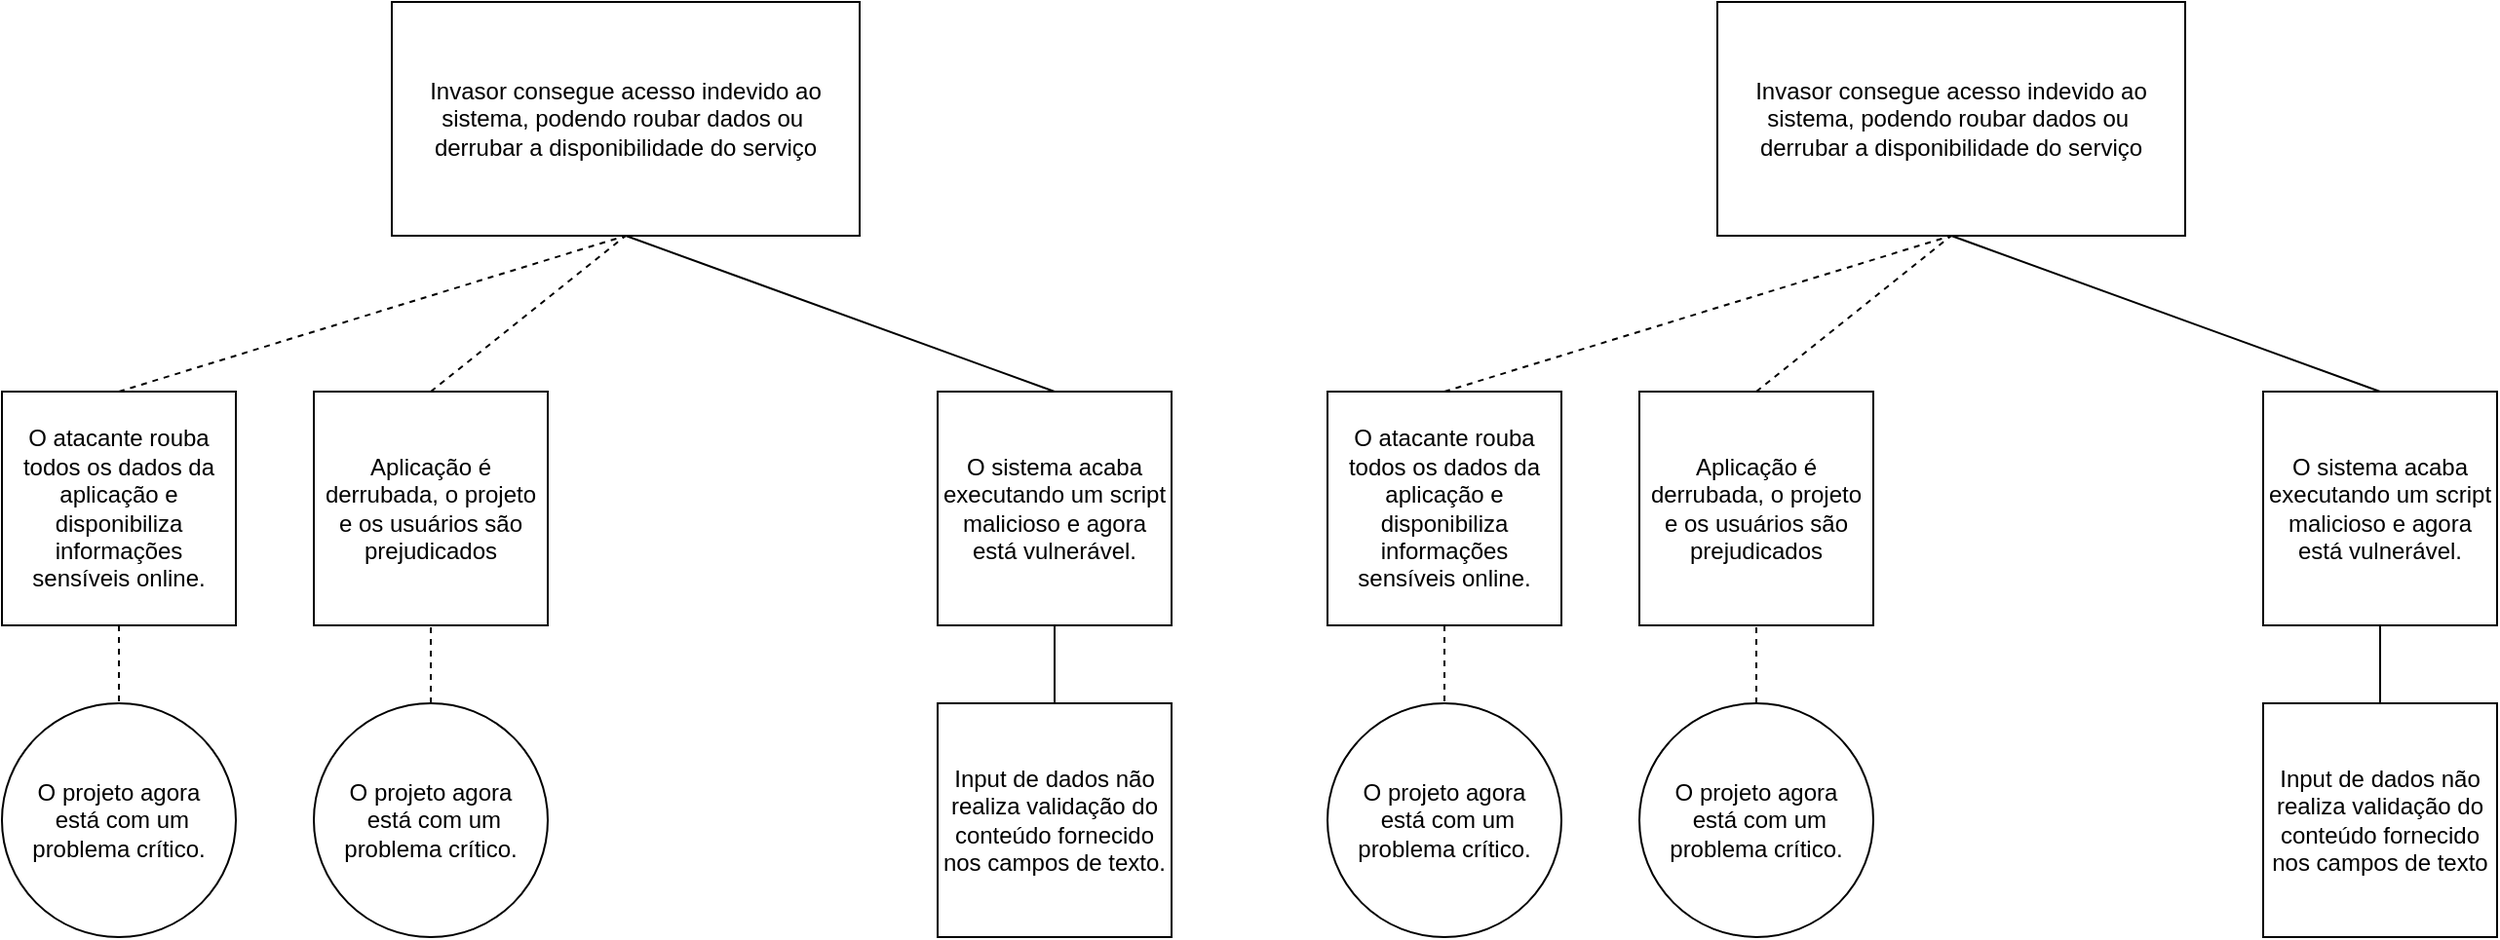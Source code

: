 <mxfile version="24.4.9" type="github">
  <diagram name="Page-1" id="gvLxUHFnU8IZa0GzhTcP">
    <mxGraphModel dx="1434" dy="754" grid="1" gridSize="10" guides="1" tooltips="1" connect="1" arrows="1" fold="1" page="1" pageScale="1" pageWidth="850" pageHeight="1100" math="0" shadow="0">
      <root>
        <mxCell id="0" />
        <mxCell id="1" parent="0" />
        <mxCell id="pdy4eW7sVPkmAU9u-iMV-1" value="Invasor consegue acesso indevido ao sistema, podendo roubar dados ou&amp;nbsp;&lt;div&gt;derrubar a disponibilidade do serviço&lt;/div&gt;" style="rounded=0;whiteSpace=wrap;html=1;" parent="1" vertex="1">
          <mxGeometry x="200" y="120" width="240" height="120" as="geometry" />
        </mxCell>
        <mxCell id="pdy4eW7sVPkmAU9u-iMV-2" value="O projeto agora&lt;div&gt;&amp;nbsp;está com um problema crítico.&lt;/div&gt;" style="ellipse;whiteSpace=wrap;html=1;aspect=fixed;" parent="1" vertex="1">
          <mxGeometry y="480" width="120" height="120" as="geometry" />
        </mxCell>
        <mxCell id="pdy4eW7sVPkmAU9u-iMV-3" value="" style="endArrow=none;dashed=1;html=1;rounded=0;exitX=0.5;exitY=1;exitDx=0;exitDy=0;entryX=0.5;entryY=0;entryDx=0;entryDy=0;" parent="1" source="pdy4eW7sVPkmAU9u-iMV-10" target="pdy4eW7sVPkmAU9u-iMV-2" edge="1">
          <mxGeometry width="50" height="50" relative="1" as="geometry">
            <mxPoint x="380" y="410" as="sourcePoint" />
            <mxPoint x="430" y="360" as="targetPoint" />
          </mxGeometry>
        </mxCell>
        <mxCell id="pdy4eW7sVPkmAU9u-iMV-4" value="O sistema acaba executando um script malicioso e agora está vulnerável." style="whiteSpace=wrap;html=1;aspect=fixed;" parent="1" vertex="1">
          <mxGeometry x="480" y="320" width="120" height="120" as="geometry" />
        </mxCell>
        <mxCell id="pdy4eW7sVPkmAU9u-iMV-7" value="" style="endArrow=none;html=1;rounded=0;entryX=0.5;entryY=1;entryDx=0;entryDy=0;exitX=0.5;exitY=0;exitDx=0;exitDy=0;" parent="1" source="pdy4eW7sVPkmAU9u-iMV-4" target="pdy4eW7sVPkmAU9u-iMV-1" edge="1">
          <mxGeometry width="50" height="50" relative="1" as="geometry">
            <mxPoint x="380" y="410" as="sourcePoint" />
            <mxPoint x="430" y="360" as="targetPoint" />
          </mxGeometry>
        </mxCell>
        <mxCell id="pdy4eW7sVPkmAU9u-iMV-8" value="Input de dados não realiza validação do conteúdo fornecido nos campos de texto." style="whiteSpace=wrap;html=1;aspect=fixed;" parent="1" vertex="1">
          <mxGeometry x="480" y="480" width="120" height="120" as="geometry" />
        </mxCell>
        <mxCell id="pdy4eW7sVPkmAU9u-iMV-9" value="" style="endArrow=none;html=1;rounded=0;entryX=0.5;entryY=1;entryDx=0;entryDy=0;exitX=0.5;exitY=0;exitDx=0;exitDy=0;" parent="1" source="pdy4eW7sVPkmAU9u-iMV-8" target="pdy4eW7sVPkmAU9u-iMV-4" edge="1">
          <mxGeometry width="50" height="50" relative="1" as="geometry">
            <mxPoint x="380" y="410" as="sourcePoint" />
            <mxPoint x="460" y="380" as="targetPoint" />
          </mxGeometry>
        </mxCell>
        <mxCell id="pdy4eW7sVPkmAU9u-iMV-10" value="O atacante rouba todos os dados da aplicação e disponibiliza informações sensíveis online." style="whiteSpace=wrap;html=1;aspect=fixed;" parent="1" vertex="1">
          <mxGeometry y="320" width="120" height="120" as="geometry" />
        </mxCell>
        <mxCell id="pdy4eW7sVPkmAU9u-iMV-11" value="" style="endArrow=none;dashed=1;html=1;rounded=0;entryX=0.5;entryY=1;entryDx=0;entryDy=0;exitX=0.5;exitY=0;exitDx=0;exitDy=0;" parent="1" source="pdy4eW7sVPkmAU9u-iMV-12" target="pdy4eW7sVPkmAU9u-iMV-1" edge="1">
          <mxGeometry width="50" height="50" relative="1" as="geometry">
            <mxPoint x="380" y="530" as="sourcePoint" />
            <mxPoint x="140" y="440" as="targetPoint" />
          </mxGeometry>
        </mxCell>
        <mxCell id="pdy4eW7sVPkmAU9u-iMV-12" value="Aplicação é derrubada, o projeto e os usuários são prejudicados" style="whiteSpace=wrap;html=1;aspect=fixed;" parent="1" vertex="1">
          <mxGeometry x="160" y="320" width="120" height="120" as="geometry" />
        </mxCell>
        <mxCell id="pdy4eW7sVPkmAU9u-iMV-13" value="O projeto agora&lt;div&gt;&amp;nbsp;está com um problema crítico.&lt;/div&gt;" style="ellipse;whiteSpace=wrap;html=1;aspect=fixed;" parent="1" vertex="1">
          <mxGeometry x="160" y="480" width="120" height="120" as="geometry" />
        </mxCell>
        <mxCell id="pdy4eW7sVPkmAU9u-iMV-14" value="" style="endArrow=none;dashed=1;html=1;rounded=0;entryX=0.5;entryY=1;entryDx=0;entryDy=0;exitX=0.5;exitY=0;exitDx=0;exitDy=0;" parent="1" source="pdy4eW7sVPkmAU9u-iMV-13" target="pdy4eW7sVPkmAU9u-iMV-12" edge="1">
          <mxGeometry width="50" height="50" relative="1" as="geometry">
            <mxPoint x="380" y="530" as="sourcePoint" />
            <mxPoint x="430" y="480" as="targetPoint" />
          </mxGeometry>
        </mxCell>
        <mxCell id="pdy4eW7sVPkmAU9u-iMV-15" value="" style="endArrow=none;dashed=1;html=1;rounded=0;entryX=0.5;entryY=1;entryDx=0;entryDy=0;exitX=0.5;exitY=0;exitDx=0;exitDy=0;" parent="1" source="pdy4eW7sVPkmAU9u-iMV-10" target="pdy4eW7sVPkmAU9u-iMV-1" edge="1">
          <mxGeometry width="50" height="50" relative="1" as="geometry">
            <mxPoint x="230" y="330" as="sourcePoint" />
            <mxPoint x="330" y="250" as="targetPoint" />
          </mxGeometry>
        </mxCell>
        <mxCell id="05OaDS_oxycDDYmmTc8Z-1" value="Invasor consegue acesso indevido ao sistema, podendo roubar dados ou&amp;nbsp;&lt;div&gt;derrubar a disponibilidade do serviço&lt;/div&gt;" style="rounded=0;whiteSpace=wrap;html=1;" vertex="1" parent="1">
          <mxGeometry x="880" y="120" width="240" height="120" as="geometry" />
        </mxCell>
        <mxCell id="05OaDS_oxycDDYmmTc8Z-2" value="O projeto agora&lt;div&gt;&amp;nbsp;está com um problema crítico.&lt;/div&gt;" style="ellipse;whiteSpace=wrap;html=1;aspect=fixed;" vertex="1" parent="1">
          <mxGeometry x="680" y="480" width="120" height="120" as="geometry" />
        </mxCell>
        <mxCell id="05OaDS_oxycDDYmmTc8Z-3" value="" style="endArrow=none;dashed=1;html=1;rounded=0;exitX=0.5;exitY=1;exitDx=0;exitDy=0;entryX=0.5;entryY=0;entryDx=0;entryDy=0;" edge="1" parent="1" source="05OaDS_oxycDDYmmTc8Z-8" target="05OaDS_oxycDDYmmTc8Z-2">
          <mxGeometry width="50" height="50" relative="1" as="geometry">
            <mxPoint x="1060" y="410" as="sourcePoint" />
            <mxPoint x="1110" y="360" as="targetPoint" />
          </mxGeometry>
        </mxCell>
        <mxCell id="05OaDS_oxycDDYmmTc8Z-4" value="O sistema acaba executando um script malicioso e agora está vulnerável." style="whiteSpace=wrap;html=1;aspect=fixed;" vertex="1" parent="1">
          <mxGeometry x="1160" y="320" width="120" height="120" as="geometry" />
        </mxCell>
        <mxCell id="05OaDS_oxycDDYmmTc8Z-5" value="" style="endArrow=none;html=1;rounded=0;entryX=0.5;entryY=1;entryDx=0;entryDy=0;exitX=0.5;exitY=0;exitDx=0;exitDy=0;" edge="1" parent="1" source="05OaDS_oxycDDYmmTc8Z-4" target="05OaDS_oxycDDYmmTc8Z-1">
          <mxGeometry width="50" height="50" relative="1" as="geometry">
            <mxPoint x="1060" y="410" as="sourcePoint" />
            <mxPoint x="1110" y="360" as="targetPoint" />
          </mxGeometry>
        </mxCell>
        <mxCell id="05OaDS_oxycDDYmmTc8Z-6" value="Input de dados não realiza validação do conteúdo fornecido nos campos de texto" style="whiteSpace=wrap;html=1;aspect=fixed;" vertex="1" parent="1">
          <mxGeometry x="1160" y="480" width="120" height="120" as="geometry" />
        </mxCell>
        <mxCell id="05OaDS_oxycDDYmmTc8Z-7" value="" style="endArrow=none;html=1;rounded=0;entryX=0.5;entryY=1;entryDx=0;entryDy=0;exitX=0.5;exitY=0;exitDx=0;exitDy=0;" edge="1" parent="1" source="05OaDS_oxycDDYmmTc8Z-6" target="05OaDS_oxycDDYmmTc8Z-4">
          <mxGeometry width="50" height="50" relative="1" as="geometry">
            <mxPoint x="1060" y="410" as="sourcePoint" />
            <mxPoint x="1140" y="380" as="targetPoint" />
          </mxGeometry>
        </mxCell>
        <mxCell id="05OaDS_oxycDDYmmTc8Z-8" value="O atacante rouba todos os dados da aplicação e disponibiliza informações sensíveis online." style="whiteSpace=wrap;html=1;aspect=fixed;" vertex="1" parent="1">
          <mxGeometry x="680" y="320" width="120" height="120" as="geometry" />
        </mxCell>
        <mxCell id="05OaDS_oxycDDYmmTc8Z-9" value="" style="endArrow=none;dashed=1;html=1;rounded=0;entryX=0.5;entryY=1;entryDx=0;entryDy=0;exitX=0.5;exitY=0;exitDx=0;exitDy=0;" edge="1" parent="1" source="05OaDS_oxycDDYmmTc8Z-10" target="05OaDS_oxycDDYmmTc8Z-1">
          <mxGeometry width="50" height="50" relative="1" as="geometry">
            <mxPoint x="1060" y="530" as="sourcePoint" />
            <mxPoint x="820" y="440" as="targetPoint" />
          </mxGeometry>
        </mxCell>
        <mxCell id="05OaDS_oxycDDYmmTc8Z-10" value="Aplicação é derrubada, o projeto e os usuários são prejudicados" style="whiteSpace=wrap;html=1;aspect=fixed;" vertex="1" parent="1">
          <mxGeometry x="840" y="320" width="120" height="120" as="geometry" />
        </mxCell>
        <mxCell id="05OaDS_oxycDDYmmTc8Z-11" value="O projeto agora&lt;div&gt;&amp;nbsp;está com um problema crítico.&lt;/div&gt;" style="ellipse;whiteSpace=wrap;html=1;aspect=fixed;" vertex="1" parent="1">
          <mxGeometry x="840" y="480" width="120" height="120" as="geometry" />
        </mxCell>
        <mxCell id="05OaDS_oxycDDYmmTc8Z-12" value="" style="endArrow=none;dashed=1;html=1;rounded=0;entryX=0.5;entryY=1;entryDx=0;entryDy=0;exitX=0.5;exitY=0;exitDx=0;exitDy=0;" edge="1" parent="1" source="05OaDS_oxycDDYmmTc8Z-11" target="05OaDS_oxycDDYmmTc8Z-10">
          <mxGeometry width="50" height="50" relative="1" as="geometry">
            <mxPoint x="1060" y="530" as="sourcePoint" />
            <mxPoint x="1110" y="480" as="targetPoint" />
          </mxGeometry>
        </mxCell>
        <mxCell id="05OaDS_oxycDDYmmTc8Z-13" value="" style="endArrow=none;dashed=1;html=1;rounded=0;entryX=0.5;entryY=1;entryDx=0;entryDy=0;exitX=0.5;exitY=0;exitDx=0;exitDy=0;" edge="1" parent="1" source="05OaDS_oxycDDYmmTc8Z-8" target="05OaDS_oxycDDYmmTc8Z-1">
          <mxGeometry width="50" height="50" relative="1" as="geometry">
            <mxPoint x="910" y="330" as="sourcePoint" />
            <mxPoint x="1010" y="250" as="targetPoint" />
          </mxGeometry>
        </mxCell>
      </root>
    </mxGraphModel>
  </diagram>
</mxfile>
